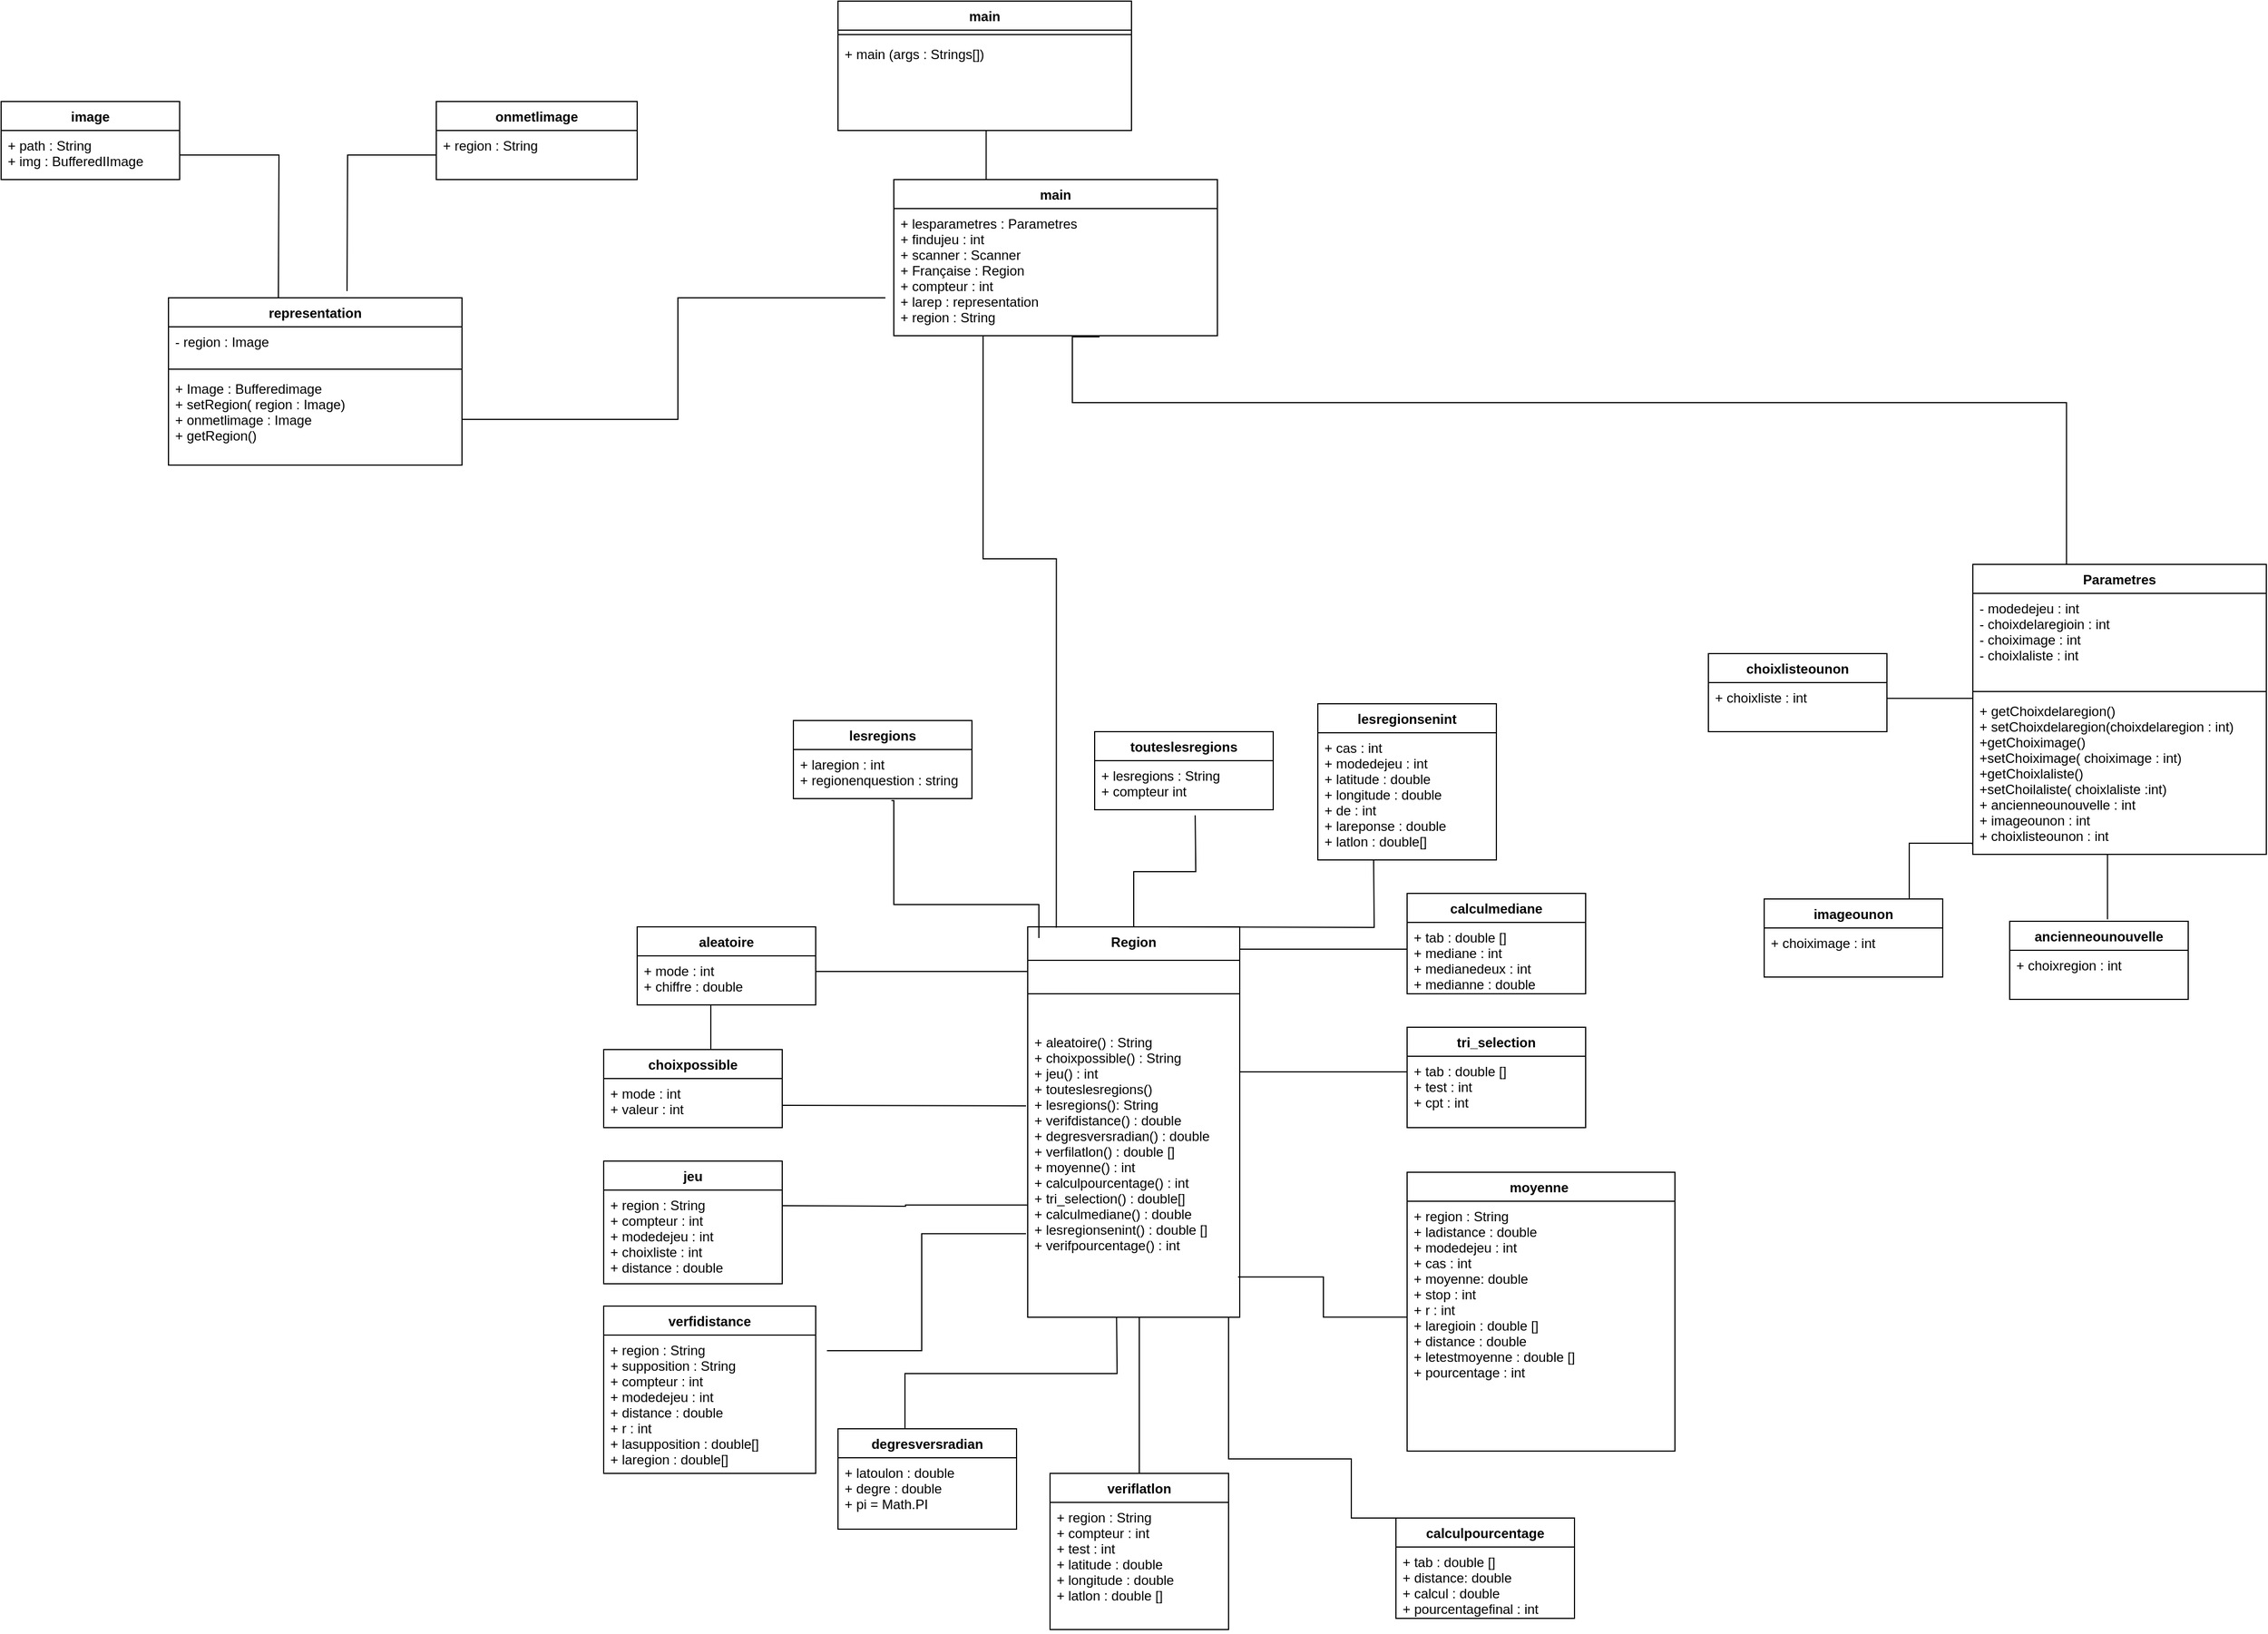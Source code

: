 <mxfile version="17.2.1" type="device"><diagram id="EODy-G1u0bHuAH88QIR3" name="Page-1"><mxGraphModel dx="3199" dy="2619" grid="1" gridSize="10" guides="1" tooltips="1" connect="1" arrows="1" fold="1" page="1" pageScale="1" pageWidth="827" pageHeight="1169" math="0" shadow="0"><root><mxCell id="0"/><mxCell id="1" parent="0"/><mxCell id="ho1G23NYBYycIT_ez6w3-9" value="Region" style="swimlane;fontStyle=1;align=center;verticalAlign=top;childLayout=stackLayout;horizontal=1;startSize=30;horizontalStack=0;resizeParent=1;resizeParentMax=0;resizeLast=0;collapsible=1;marginBottom=0;" parent="1" vertex="1"><mxGeometry x="140" y="20" width="190" height="350" as="geometry"/></mxCell><mxCell id="ho1G23NYBYycIT_ez6w3-11" value="" style="line;strokeWidth=1;fillColor=none;align=left;verticalAlign=middle;spacingTop=-1;spacingLeft=3;spacingRight=3;rotatable=0;labelPosition=right;points=[];portConstraint=eastwest;" parent="ho1G23NYBYycIT_ez6w3-9" vertex="1"><mxGeometry y="30" width="190" height="60" as="geometry"/></mxCell><mxCell id="ho1G23NYBYycIT_ez6w3-12" value="+ aleatoire() : String  &#10;+ choixpossible() : String &#10;+ jeu() : int&#10;+ touteslesregions()&#10;+ lesregions(): String &#10;+ verifdistance() : double&#10;+ degresversradian() : double&#10;+ verfilatlon() : double []&#10;+ moyenne() : int&#10;+ calculpourcentage() : int&#10;+ tri_selection() : double[]&#10;+ calculmediane() : double &#10;+ lesregionsenint() : double []&#10;+ verifpourcentage() : int&#10;&#10;&#10;&#10;" style="text;strokeColor=none;fillColor=none;align=left;verticalAlign=top;spacingLeft=4;spacingRight=4;overflow=hidden;rotatable=0;points=[[0,0.5],[1,0.5]];portConstraint=eastwest;" parent="ho1G23NYBYycIT_ez6w3-9" vertex="1"><mxGeometry y="90" width="190" height="260" as="geometry"/></mxCell><mxCell id="ho1G23NYBYycIT_ez6w3-13" value="aleatoire" style="swimlane;fontStyle=1;align=center;verticalAlign=top;childLayout=stackLayout;horizontal=1;startSize=26;horizontalStack=0;resizeParent=1;resizeParentMax=0;resizeLast=0;collapsible=1;marginBottom=0;" parent="1" vertex="1"><mxGeometry x="-210" y="20" width="160" height="70" as="geometry"/></mxCell><mxCell id="ho1G23NYBYycIT_ez6w3-14" value="+ mode : int&#10;+ chiffre : double&#10;&#10;" style="text;strokeColor=none;fillColor=none;align=left;verticalAlign=top;spacingLeft=4;spacingRight=4;overflow=hidden;rotatable=0;points=[[0,0.5],[1,0.5]];portConstraint=eastwest;" parent="ho1G23NYBYycIT_ez6w3-13" vertex="1"><mxGeometry y="26" width="160" height="44" as="geometry"/></mxCell><mxCell id="ho1G23NYBYycIT_ez6w3-25" value="choixpossible" style="swimlane;fontStyle=1;align=center;verticalAlign=top;childLayout=stackLayout;horizontal=1;startSize=26;horizontalStack=0;resizeParent=1;resizeParentMax=0;resizeLast=0;collapsible=1;marginBottom=0;" parent="1" vertex="1"><mxGeometry x="-240" y="130" width="160" height="70" as="geometry"/></mxCell><mxCell id="ho1G23NYBYycIT_ez6w3-26" value="+ mode : int&#10;+ valeur : int&#10;&#10;" style="text;strokeColor=none;fillColor=none;align=left;verticalAlign=top;spacingLeft=4;spacingRight=4;overflow=hidden;rotatable=0;points=[[0,0.5],[1,0.5]];portConstraint=eastwest;" parent="ho1G23NYBYycIT_ez6w3-25" vertex="1"><mxGeometry y="26" width="160" height="44" as="geometry"/></mxCell><mxCell id="ho1G23NYBYycIT_ez6w3-31" value="jeu" style="swimlane;fontStyle=1;align=center;verticalAlign=top;childLayout=stackLayout;horizontal=1;startSize=26;horizontalStack=0;resizeParent=1;resizeParentMax=0;resizeLast=0;collapsible=1;marginBottom=0;" parent="1" vertex="1"><mxGeometry x="-240" y="230" width="160" height="110" as="geometry"/></mxCell><mxCell id="ho1G23NYBYycIT_ez6w3-32" value="+ region : String &#10;+ compteur : int &#10;+ modedejeu : int &#10;+ choixliste : int&#10;+ distance : double&#10;" style="text;strokeColor=none;fillColor=none;align=left;verticalAlign=top;spacingLeft=4;spacingRight=4;overflow=hidden;rotatable=0;points=[[0,0.5],[1,0.5]];portConstraint=eastwest;" parent="ho1G23NYBYycIT_ez6w3-31" vertex="1"><mxGeometry y="26" width="160" height="84" as="geometry"/></mxCell><mxCell id="ho1G23NYBYycIT_ez6w3-35" value="verfidistance" style="swimlane;fontStyle=1;align=center;verticalAlign=top;childLayout=stackLayout;horizontal=1;startSize=26;horizontalStack=0;resizeParent=1;resizeParentMax=0;resizeLast=0;collapsible=1;marginBottom=0;" parent="1" vertex="1"><mxGeometry x="-240" y="360" width="190" height="150" as="geometry"/></mxCell><mxCell id="ho1G23NYBYycIT_ez6w3-36" value="+ region : String &#10;+ supposition : String &#10;+ compteur : int&#10;+ modedejeu : int&#10;+ distance : double &#10;+ r : int&#10;+ lasupposition : double[]&#10;+ laregion : double[] &#10;" style="text;strokeColor=none;fillColor=none;align=left;verticalAlign=top;spacingLeft=4;spacingRight=4;overflow=hidden;rotatable=0;points=[[0,0.5],[1,0.5]];portConstraint=eastwest;" parent="ho1G23NYBYycIT_ez6w3-35" vertex="1"><mxGeometry y="26" width="190" height="124" as="geometry"/></mxCell><mxCell id="ho1G23NYBYycIT_ez6w3-37" value="degresversradian" style="swimlane;fontStyle=1;align=center;verticalAlign=top;childLayout=stackLayout;horizontal=1;startSize=26;horizontalStack=0;resizeParent=1;resizeParentMax=0;resizeLast=0;collapsible=1;marginBottom=0;" parent="1" vertex="1"><mxGeometry x="-30" y="470" width="160" height="90" as="geometry"/></mxCell><mxCell id="ho1G23NYBYycIT_ez6w3-38" value="+ latoulon : double&#10;+ degre : double&#10;+ pi = Math.PI&#10;&#10;" style="text;strokeColor=none;fillColor=none;align=left;verticalAlign=top;spacingLeft=4;spacingRight=4;overflow=hidden;rotatable=0;points=[[0,0.5],[1,0.5]];portConstraint=eastwest;" parent="ho1G23NYBYycIT_ez6w3-37" vertex="1"><mxGeometry y="26" width="160" height="64" as="geometry"/></mxCell><mxCell id="ho1G23NYBYycIT_ez6w3-39" value="veriflatlon" style="swimlane;fontStyle=1;align=center;verticalAlign=top;childLayout=stackLayout;horizontal=1;startSize=26;horizontalStack=0;resizeParent=1;resizeParentMax=0;resizeLast=0;collapsible=1;marginBottom=0;" parent="1" vertex="1"><mxGeometry x="160" y="510" width="160" height="140" as="geometry"/></mxCell><mxCell id="ho1G23NYBYycIT_ez6w3-40" value="+ region : String &#10;+ compteur : int &#10;+ test : int&#10;+ latitude : double&#10;+ longitude : double&#10;+ latlon : double []&#10;&#10;" style="text;strokeColor=none;fillColor=none;align=left;verticalAlign=top;spacingLeft=4;spacingRight=4;overflow=hidden;rotatable=0;points=[[0,0.5],[1,0.5]];portConstraint=eastwest;" parent="ho1G23NYBYycIT_ez6w3-39" vertex="1"><mxGeometry y="26" width="160" height="114" as="geometry"/></mxCell><mxCell id="ho1G23NYBYycIT_ez6w3-41" value="moyenne " style="swimlane;fontStyle=1;align=center;verticalAlign=top;childLayout=stackLayout;horizontal=1;startSize=26;horizontalStack=0;resizeParent=1;resizeParentMax=0;resizeLast=0;collapsible=1;marginBottom=0;" parent="1" vertex="1"><mxGeometry x="480" y="240" width="240" height="250" as="geometry"/></mxCell><mxCell id="ho1G23NYBYycIT_ez6w3-42" value="+ region : String &#10;+ ladistance : double &#10;+ modedejeu : int&#10;+ cas : int&#10;+ moyenne: double&#10;+ stop : int &#10;+ r : int &#10;+ laregioin : double []&#10;+ distance : double &#10;+ letestmoyenne : double []&#10;+ pourcentage : int &#10; &#10;" style="text;strokeColor=none;fillColor=none;align=left;verticalAlign=top;spacingLeft=4;spacingRight=4;overflow=hidden;rotatable=0;points=[[0,0.5],[1,0.5]];portConstraint=eastwest;" parent="ho1G23NYBYycIT_ez6w3-41" vertex="1"><mxGeometry y="26" width="240" height="224" as="geometry"/></mxCell><mxCell id="ho1G23NYBYycIT_ez6w3-45" value="tri_selection" style="swimlane;fontStyle=1;align=center;verticalAlign=top;childLayout=stackLayout;horizontal=1;startSize=26;horizontalStack=0;resizeParent=1;resizeParentMax=0;resizeLast=0;collapsible=1;marginBottom=0;" parent="1" vertex="1"><mxGeometry x="480" y="110" width="160" height="90" as="geometry"/></mxCell><mxCell id="ho1G23NYBYycIT_ez6w3-46" value="+ tab : double [] &#10;+ test : int&#10;+ cpt : int&#10;&#10;" style="text;strokeColor=none;fillColor=none;align=left;verticalAlign=top;spacingLeft=4;spacingRight=4;overflow=hidden;rotatable=0;points=[[0,0.5],[1,0.5]];portConstraint=eastwest;" parent="ho1G23NYBYycIT_ez6w3-45" vertex="1"><mxGeometry y="26" width="160" height="64" as="geometry"/></mxCell><mxCell id="ho1G23NYBYycIT_ez6w3-47" value="calculmediane" style="swimlane;fontStyle=1;align=center;verticalAlign=top;childLayout=stackLayout;horizontal=1;startSize=26;horizontalStack=0;resizeParent=1;resizeParentMax=0;resizeLast=0;collapsible=1;marginBottom=0;" parent="1" vertex="1"><mxGeometry x="480" y="-10" width="160" height="90" as="geometry"/></mxCell><mxCell id="ho1G23NYBYycIT_ez6w3-48" value="+ tab : double [] &#10;+ mediane : int&#10;+ medianedeux : int&#10;+ medianne : double&#10;&#10;" style="text;strokeColor=none;fillColor=none;align=left;verticalAlign=top;spacingLeft=4;spacingRight=4;overflow=hidden;rotatable=0;points=[[0,0.5],[1,0.5]];portConstraint=eastwest;" parent="ho1G23NYBYycIT_ez6w3-47" vertex="1"><mxGeometry y="26" width="160" height="64" as="geometry"/></mxCell><mxCell id="ho1G23NYBYycIT_ez6w3-49" value="lesregionsenint" style="swimlane;fontStyle=1;align=center;verticalAlign=top;childLayout=stackLayout;horizontal=1;startSize=26;horizontalStack=0;resizeParent=1;resizeParentMax=0;resizeLast=0;collapsible=1;marginBottom=0;" parent="1" vertex="1"><mxGeometry x="400" y="-180" width="160" height="140" as="geometry"/></mxCell><mxCell id="ho1G23NYBYycIT_ez6w3-50" value="+ cas : int&#10;+ modedejeu : int &#10;+ latitude : double&#10;+ longitude : double&#10;+ de : int &#10;+ lareponse : double&#10;+ latlon : double[]&#10;&#10;" style="text;strokeColor=none;fillColor=none;align=left;verticalAlign=top;spacingLeft=4;spacingRight=4;overflow=hidden;rotatable=0;points=[[0,0.5],[1,0.5]];portConstraint=eastwest;" parent="ho1G23NYBYycIT_ez6w3-49" vertex="1"><mxGeometry y="26" width="160" height="114" as="geometry"/></mxCell><mxCell id="ho1G23NYBYycIT_ez6w3-57" value="" style="endArrow=none;html=1;edgeStyle=orthogonalEdgeStyle;rounded=0;" parent="1" edge="1"><mxGeometry relative="1" as="geometry"><mxPoint x="-50" y="60" as="sourcePoint"/><mxPoint x="140" y="60" as="targetPoint"/></mxGeometry></mxCell><mxCell id="ho1G23NYBYycIT_ez6w3-60" value="" style="endArrow=none;html=1;edgeStyle=orthogonalEdgeStyle;rounded=0;entryX=-0.008;entryY=0.271;entryDx=0;entryDy=0;entryPerimeter=0;" parent="1" target="ho1G23NYBYycIT_ez6w3-12" edge="1"><mxGeometry relative="1" as="geometry"><mxPoint x="-80" y="180" as="sourcePoint"/><mxPoint x="110" y="180" as="targetPoint"/></mxGeometry></mxCell><mxCell id="ho1G23NYBYycIT_ez6w3-63" value="" style="endArrow=none;html=1;edgeStyle=orthogonalEdgeStyle;rounded=0;entryX=-0.002;entryY=0.613;entryDx=0;entryDy=0;entryPerimeter=0;" parent="1" target="ho1G23NYBYycIT_ez6w3-12" edge="1"><mxGeometry relative="1" as="geometry"><mxPoint x="-80" y="270" as="sourcePoint"/><mxPoint x="110" y="270" as="targetPoint"/></mxGeometry></mxCell><mxCell id="ho1G23NYBYycIT_ez6w3-66" value="" style="endArrow=none;html=1;edgeStyle=orthogonalEdgeStyle;rounded=0;entryX=-0.008;entryY=0.712;entryDx=0;entryDy=0;entryPerimeter=0;exitX=1.053;exitY=0.113;exitDx=0;exitDy=0;exitPerimeter=0;" parent="1" source="ho1G23NYBYycIT_ez6w3-36" target="ho1G23NYBYycIT_ez6w3-12" edge="1"><mxGeometry relative="1" as="geometry"><mxPoint x="-70" y="280" as="sourcePoint"/><mxPoint x="149.62" y="279.38" as="targetPoint"/></mxGeometry></mxCell><mxCell id="ho1G23NYBYycIT_ez6w3-69" value="" style="endArrow=none;html=1;edgeStyle=orthogonalEdgeStyle;rounded=0;entryX=-0.002;entryY=0.613;entryDx=0;entryDy=0;entryPerimeter=0;exitX=0.375;exitY=0;exitDx=0;exitDy=0;exitPerimeter=0;" parent="1" source="ho1G23NYBYycIT_ez6w3-37" edge="1"><mxGeometry relative="1" as="geometry"><mxPoint x="30" y="450" as="sourcePoint"/><mxPoint x="219.62" y="370.0" as="targetPoint"/></mxGeometry></mxCell><mxCell id="ho1G23NYBYycIT_ez6w3-72" value="" style="endArrow=none;html=1;edgeStyle=orthogonalEdgeStyle;rounded=0;entryX=0.775;entryY=1.011;entryDx=0;entryDy=0;entryPerimeter=0;exitX=0.5;exitY=0;exitDx=0;exitDy=0;" parent="1" source="ho1G23NYBYycIT_ez6w3-39" edge="1"><mxGeometry relative="1" as="geometry"><mxPoint x="110" y="467.14" as="sourcePoint"/><mxPoint x="267.25" y="370.0" as="targetPoint"/><Array as="points"><mxPoint x="240" y="497.14"/><mxPoint x="240" y="370.14"/></Array></mxGeometry></mxCell><mxCell id="ho1G23NYBYycIT_ez6w3-73" value="" style="endArrow=none;html=1;edgeStyle=orthogonalEdgeStyle;rounded=0;entryX=0;entryY=0.464;entryDx=0;entryDy=0;entryPerimeter=0;exitX=0.992;exitY=0.861;exitDx=0;exitDy=0;exitPerimeter=0;" parent="1" source="ho1G23NYBYycIT_ez6w3-12" target="ho1G23NYBYycIT_ez6w3-42" edge="1"><mxGeometry relative="1" as="geometry"><mxPoint x="260" y="480" as="sourcePoint"/><mxPoint x="449.62" y="380" as="targetPoint"/></mxGeometry></mxCell><mxCell id="ho1G23NYBYycIT_ez6w3-78" value="" style="endArrow=none;html=1;edgeStyle=orthogonalEdgeStyle;rounded=0;" parent="1" edge="1"><mxGeometry relative="1" as="geometry"><mxPoint x="330" y="150" as="sourcePoint"/><mxPoint x="480" y="150" as="targetPoint"/></mxGeometry></mxCell><mxCell id="ho1G23NYBYycIT_ez6w3-80" value="" style="endArrow=none;html=1;edgeStyle=orthogonalEdgeStyle;rounded=0;" parent="1" edge="1"><mxGeometry relative="1" as="geometry"><mxPoint x="330" y="40" as="sourcePoint"/><mxPoint x="480" y="40" as="targetPoint"/><Array as="points"><mxPoint x="370" y="40"/><mxPoint x="370" y="40"/></Array></mxGeometry></mxCell><mxCell id="ho1G23NYBYycIT_ez6w3-82" value="" style="endArrow=none;html=1;edgeStyle=orthogonalEdgeStyle;rounded=0;exitX=0.375;exitY=0;exitDx=0;exitDy=0;exitPerimeter=0;" parent="1" edge="1"><mxGeometry relative="1" as="geometry"><mxPoint x="260" y="20" as="sourcePoint"/><mxPoint x="450" y="-40" as="targetPoint"/></mxGeometry></mxCell><mxCell id="ho1G23NYBYycIT_ez6w3-84" value="" style="endArrow=none;html=1;edgeStyle=orthogonalEdgeStyle;rounded=0;entryX=0.563;entryY=1;entryDx=0;entryDy=0;entryPerimeter=0;exitX=0.5;exitY=0;exitDx=0;exitDy=0;" parent="1" source="ho1G23NYBYycIT_ez6w3-9" edge="1"><mxGeometry relative="1" as="geometry"><mxPoint x="235.19" y="-10" as="sourcePoint"/><mxPoint x="290.08" y="-80" as="targetPoint"/></mxGeometry></mxCell><mxCell id="ho1G23NYBYycIT_ez6w3-86" value="" style="endArrow=none;html=1;edgeStyle=orthogonalEdgeStyle;rounded=0;" parent="1" edge="1"><mxGeometry relative="1" as="geometry"><mxPoint x="-144" y="130" as="sourcePoint"/><mxPoint x="-144" y="90" as="targetPoint"/><Array as="points"><mxPoint x="-144" y="90"/></Array></mxGeometry></mxCell><mxCell id="ho1G23NYBYycIT_ez6w3-91" value="Parametres" style="swimlane;fontStyle=1;align=center;verticalAlign=top;childLayout=stackLayout;horizontal=1;startSize=26;horizontalStack=0;resizeParent=1;resizeParentMax=0;resizeLast=0;collapsible=1;marginBottom=0;" parent="1" vertex="1"><mxGeometry x="987" y="-305" width="263" height="260" as="geometry"/></mxCell><mxCell id="ho1G23NYBYycIT_ez6w3-92" value="- modedejeu : int&#10;- choixdelaregioin : int &#10;- choiximage : int &#10;- choixlaliste : int&#10;" style="text;strokeColor=none;fillColor=none;align=left;verticalAlign=top;spacingLeft=4;spacingRight=4;overflow=hidden;rotatable=0;points=[[0,0.5],[1,0.5]];portConstraint=eastwest;" parent="ho1G23NYBYycIT_ez6w3-91" vertex="1"><mxGeometry y="26" width="263" height="84" as="geometry"/></mxCell><mxCell id="ho1G23NYBYycIT_ez6w3-93" value="" style="line;strokeWidth=1;fillColor=none;align=left;verticalAlign=middle;spacingTop=-1;spacingLeft=3;spacingRight=3;rotatable=0;labelPosition=right;points=[];portConstraint=eastwest;" parent="ho1G23NYBYycIT_ez6w3-91" vertex="1"><mxGeometry y="110" width="263" height="8" as="geometry"/></mxCell><mxCell id="ho1G23NYBYycIT_ez6w3-94" value="+ getChoixdelaregion()&#10;+ setChoixdelaregion(choixdelaregion : int)&#10;+getChoiximage() &#10;+setChoiximage( choiximage : int)&#10;+getChoixlaliste()&#10;+setChoilaliste( choixlaliste :int)&#10;+ ancienneounouvelle : int &#10;+ imageounon : int &#10;+ choixlisteounon : int&#10;&#10;" style="text;strokeColor=none;fillColor=none;align=left;verticalAlign=top;spacingLeft=4;spacingRight=4;overflow=hidden;rotatable=0;points=[[0,0.5],[1,0.5]];portConstraint=eastwest;" parent="ho1G23NYBYycIT_ez6w3-91" vertex="1"><mxGeometry y="118" width="263" height="142" as="geometry"/></mxCell><mxCell id="ho1G23NYBYycIT_ez6w3-95" value="ancienneounouvelle" style="swimlane;fontStyle=1;align=center;verticalAlign=top;childLayout=stackLayout;horizontal=1;startSize=26;horizontalStack=0;resizeParent=1;resizeParentMax=0;resizeLast=0;collapsible=1;marginBottom=0;" parent="1" vertex="1"><mxGeometry x="1020" y="15" width="160" height="70" as="geometry"/></mxCell><mxCell id="ho1G23NYBYycIT_ez6w3-96" value="+ choixregion : int&#10;" style="text;strokeColor=none;fillColor=none;align=left;verticalAlign=top;spacingLeft=4;spacingRight=4;overflow=hidden;rotatable=0;points=[[0,0.5],[1,0.5]];portConstraint=eastwest;" parent="ho1G23NYBYycIT_ez6w3-95" vertex="1"><mxGeometry y="26" width="160" height="44" as="geometry"/></mxCell><mxCell id="ho1G23NYBYycIT_ez6w3-100" value="imageounon" style="swimlane;fontStyle=1;align=center;verticalAlign=top;childLayout=stackLayout;horizontal=1;startSize=26;horizontalStack=0;resizeParent=1;resizeParentMax=0;resizeLast=0;collapsible=1;marginBottom=0;" parent="1" vertex="1"><mxGeometry x="800" y="-5" width="160" height="70" as="geometry"/></mxCell><mxCell id="ho1G23NYBYycIT_ez6w3-101" value="+ choiximage : int&#10;" style="text;strokeColor=none;fillColor=none;align=left;verticalAlign=top;spacingLeft=4;spacingRight=4;overflow=hidden;rotatable=0;points=[[0,0.5],[1,0.5]];portConstraint=eastwest;" parent="ho1G23NYBYycIT_ez6w3-100" vertex="1"><mxGeometry y="26" width="160" height="44" as="geometry"/></mxCell><mxCell id="ho1G23NYBYycIT_ez6w3-102" value="" style="endArrow=none;html=1;edgeStyle=orthogonalEdgeStyle;rounded=0;exitX=0.548;exitY=-0.025;exitDx=0;exitDy=0;exitPerimeter=0;" parent="1" source="ho1G23NYBYycIT_ez6w3-95" edge="1"><mxGeometry relative="1" as="geometry"><mxPoint x="1108" y="5" as="sourcePoint"/><mxPoint x="1108" y="-45" as="targetPoint"/><Array as="points"><mxPoint x="1108" y="-45"/></Array></mxGeometry></mxCell><mxCell id="ho1G23NYBYycIT_ez6w3-103" value="choixlisteounon" style="swimlane;fontStyle=1;align=center;verticalAlign=top;childLayout=stackLayout;horizontal=1;startSize=26;horizontalStack=0;resizeParent=1;resizeParentMax=0;resizeLast=0;collapsible=1;marginBottom=0;" parent="1" vertex="1"><mxGeometry x="750" y="-225" width="160" height="70" as="geometry"/></mxCell><mxCell id="ho1G23NYBYycIT_ez6w3-104" value="+ choixliste : int&#10;" style="text;strokeColor=none;fillColor=none;align=left;verticalAlign=top;spacingLeft=4;spacingRight=4;overflow=hidden;rotatable=0;points=[[0,0.5],[1,0.5]];portConstraint=eastwest;" parent="ho1G23NYBYycIT_ez6w3-103" vertex="1"><mxGeometry y="26" width="160" height="44" as="geometry"/></mxCell><mxCell id="ho1G23NYBYycIT_ez6w3-107" value="" style="endArrow=none;html=1;edgeStyle=orthogonalEdgeStyle;rounded=0;entryX=-0.001;entryY=0.943;entryDx=0;entryDy=0;entryPerimeter=0;" parent="1" target="ho1G23NYBYycIT_ez6w3-94" edge="1"><mxGeometry relative="1" as="geometry"><mxPoint x="930" y="-5" as="sourcePoint"/><mxPoint x="930" y="-55" as="targetPoint"/><Array as="points"><mxPoint x="930" y="-55"/><mxPoint x="987" y="-55"/></Array></mxGeometry></mxCell><mxCell id="ho1G23NYBYycIT_ez6w3-108" value="" style="endArrow=none;html=1;edgeStyle=orthogonalEdgeStyle;rounded=0;entryX=-0.001;entryY=0.943;entryDx=0;entryDy=0;entryPerimeter=0;exitX=1.002;exitY=0.32;exitDx=0;exitDy=0;exitPerimeter=0;" parent="1" source="ho1G23NYBYycIT_ez6w3-104" edge="1"><mxGeometry relative="1" as="geometry"><mxPoint x="930.26" y="-135" as="sourcePoint"/><mxPoint x="986.997" y="-183.094" as="targetPoint"/><Array as="points"><mxPoint x="987" y="-185"/></Array></mxGeometry></mxCell><mxCell id="ho1G23NYBYycIT_ez6w3-111" value="lesregions" style="swimlane;fontStyle=1;align=center;verticalAlign=top;childLayout=stackLayout;horizontal=1;startSize=26;horizontalStack=0;resizeParent=1;resizeParentMax=0;resizeLast=0;collapsible=1;marginBottom=0;" parent="1" vertex="1"><mxGeometry x="-70" y="-165" width="160" height="70" as="geometry"/></mxCell><mxCell id="ho1G23NYBYycIT_ez6w3-112" value="+ laregion : int&#10;+ regionenquestion : string&#10;&#10;" style="text;strokeColor=none;fillColor=none;align=left;verticalAlign=top;spacingLeft=4;spacingRight=4;overflow=hidden;rotatable=0;points=[[0,0.5],[1,0.5]];portConstraint=eastwest;" parent="ho1G23NYBYycIT_ez6w3-111" vertex="1"><mxGeometry y="26" width="160" height="44" as="geometry"/></mxCell><mxCell id="ho1G23NYBYycIT_ez6w3-113" value="" style="endArrow=none;html=1;edgeStyle=orthogonalEdgeStyle;rounded=0;exitX=0.549;exitY=1.039;exitDx=0;exitDy=0;exitPerimeter=0;" parent="1" source="ho1G23NYBYycIT_ez6w3-112" edge="1"><mxGeometry relative="1" as="geometry"><mxPoint x="-40" y="30" as="sourcePoint"/><mxPoint x="150" y="30" as="targetPoint"/><Array as="points"><mxPoint x="20" y="-93"/><mxPoint x="20"/><mxPoint x="150"/></Array></mxGeometry></mxCell><mxCell id="ho1G23NYBYycIT_ez6w3-114" value="calculpourcentage" style="swimlane;fontStyle=1;align=center;verticalAlign=top;childLayout=stackLayout;horizontal=1;startSize=26;horizontalStack=0;resizeParent=1;resizeParentMax=0;resizeLast=0;collapsible=1;marginBottom=0;" parent="1" vertex="1"><mxGeometry x="470" y="550" width="160" height="90" as="geometry"/></mxCell><mxCell id="ho1G23NYBYycIT_ez6w3-115" value="+ tab : double []&#10;+ distance: double&#10;+ calcul : double&#10;+ pourcentagefinal : int&#10;&#10;" style="text;strokeColor=none;fillColor=none;align=left;verticalAlign=top;spacingLeft=4;spacingRight=4;overflow=hidden;rotatable=0;points=[[0,0.5],[1,0.5]];portConstraint=eastwest;" parent="ho1G23NYBYycIT_ez6w3-114" vertex="1"><mxGeometry y="26" width="160" height="64" as="geometry"/></mxCell><mxCell id="ho1G23NYBYycIT_ez6w3-116" value="" style="endArrow=none;html=1;edgeStyle=orthogonalEdgeStyle;rounded=0;exitX=0.25;exitY=0;exitDx=0;exitDy=0;" parent="1" source="ho1G23NYBYycIT_ez6w3-114" edge="1"><mxGeometry relative="1" as="geometry"><mxPoint x="440" y="610" as="sourcePoint"/><mxPoint x="320" y="370" as="targetPoint"/><Array as="points"><mxPoint x="430" y="497"/><mxPoint x="320" y="497"/></Array></mxGeometry></mxCell><mxCell id="ho1G23NYBYycIT_ez6w3-117" value="representation" style="swimlane;fontStyle=1;align=center;verticalAlign=top;childLayout=stackLayout;horizontal=1;startSize=26;horizontalStack=0;resizeParent=1;resizeParentMax=0;resizeLast=0;collapsible=1;marginBottom=0;" parent="1" vertex="1"><mxGeometry x="-630" y="-544" width="263" height="150" as="geometry"/></mxCell><mxCell id="ho1G23NYBYycIT_ez6w3-118" value="- region : Image" style="text;strokeColor=none;fillColor=none;align=left;verticalAlign=top;spacingLeft=4;spacingRight=4;overflow=hidden;rotatable=0;points=[[0,0.5],[1,0.5]];portConstraint=eastwest;" parent="ho1G23NYBYycIT_ez6w3-117" vertex="1"><mxGeometry y="26" width="263" height="34" as="geometry"/></mxCell><mxCell id="ho1G23NYBYycIT_ez6w3-119" value="" style="line;strokeWidth=1;fillColor=none;align=left;verticalAlign=middle;spacingTop=-1;spacingLeft=3;spacingRight=3;rotatable=0;labelPosition=right;points=[];portConstraint=eastwest;" parent="ho1G23NYBYycIT_ez6w3-117" vertex="1"><mxGeometry y="60" width="263" height="8" as="geometry"/></mxCell><mxCell id="ho1G23NYBYycIT_ez6w3-120" value="+ Image : Bufferedimage&#10;+ setRegion( region : Image)&#10;+ onmetlimage : Image &#10;+ getRegion()&#10;&#10;" style="text;strokeColor=none;fillColor=none;align=left;verticalAlign=top;spacingLeft=4;spacingRight=4;overflow=hidden;rotatable=0;points=[[0,0.5],[1,0.5]];portConstraint=eastwest;" parent="ho1G23NYBYycIT_ez6w3-117" vertex="1"><mxGeometry y="68" width="263" height="82" as="geometry"/></mxCell><mxCell id="ho1G23NYBYycIT_ez6w3-121" value="image" style="swimlane;fontStyle=1;align=center;verticalAlign=top;childLayout=stackLayout;horizontal=1;startSize=26;horizontalStack=0;resizeParent=1;resizeParentMax=0;resizeLast=0;collapsible=1;marginBottom=0;" parent="1" vertex="1"><mxGeometry x="-780" y="-720" width="160" height="70" as="geometry"/></mxCell><mxCell id="ho1G23NYBYycIT_ez6w3-122" value="+ path : String&#10;+ img : BufferedIImage&#10; &#10;" style="text;strokeColor=none;fillColor=none;align=left;verticalAlign=top;spacingLeft=4;spacingRight=4;overflow=hidden;rotatable=0;points=[[0,0.5],[1,0.5]];portConstraint=eastwest;" parent="ho1G23NYBYycIT_ez6w3-121" vertex="1"><mxGeometry y="26" width="160" height="44" as="geometry"/></mxCell><mxCell id="ho1G23NYBYycIT_ez6w3-123" value="onmetlimage" style="swimlane;fontStyle=1;align=center;verticalAlign=top;childLayout=stackLayout;horizontal=1;startSize=26;horizontalStack=0;resizeParent=1;resizeParentMax=0;resizeLast=0;collapsible=1;marginBottom=0;" parent="1" vertex="1"><mxGeometry x="-390" y="-720" width="180" height="70" as="geometry"/></mxCell><mxCell id="ho1G23NYBYycIT_ez6w3-124" value="+ region : String&#10;&#10; &#10;" style="text;strokeColor=none;fillColor=none;align=left;verticalAlign=top;spacingLeft=4;spacingRight=4;overflow=hidden;rotatable=0;points=[[0,0.5],[1,0.5]];portConstraint=eastwest;" parent="ho1G23NYBYycIT_ez6w3-123" vertex="1"><mxGeometry y="26" width="180" height="44" as="geometry"/></mxCell><mxCell id="ho1G23NYBYycIT_ez6w3-126" value="" style="endArrow=none;html=1;edgeStyle=orthogonalEdgeStyle;rounded=0;" parent="1" target="ho1G23NYBYycIT_ez6w3-124" edge="1"><mxGeometry relative="1" as="geometry"><mxPoint x="-470" y="-550" as="sourcePoint"/><mxPoint x="-251.52" y="-580.04" as="targetPoint"/></mxGeometry></mxCell><mxCell id="ho1G23NYBYycIT_ez6w3-127" value="" style="endArrow=none;html=1;edgeStyle=orthogonalEdgeStyle;rounded=0;entryX=-0.008;entryY=0.271;entryDx=0;entryDy=0;entryPerimeter=0;exitX=1;exitY=0.5;exitDx=0;exitDy=0;" parent="1" source="ho1G23NYBYycIT_ez6w3-122" edge="1"><mxGeometry relative="1" as="geometry"><mxPoint x="-750" y="-544.5" as="sourcePoint"/><mxPoint x="-531.52" y="-544.04" as="targetPoint"/></mxGeometry></mxCell><mxCell id="ho1G23NYBYycIT_ez6w3-128" value="main" style="swimlane;fontStyle=1;align=center;verticalAlign=top;childLayout=stackLayout;horizontal=1;startSize=26;horizontalStack=0;resizeParent=1;resizeParentMax=0;resizeLast=0;collapsible=1;marginBottom=0;" parent="1" vertex="1"><mxGeometry x="-30" y="-810" width="263" height="116" as="geometry"/></mxCell><mxCell id="ho1G23NYBYycIT_ez6w3-130" value="" style="line;strokeWidth=1;fillColor=none;align=left;verticalAlign=middle;spacingTop=-1;spacingLeft=3;spacingRight=3;rotatable=0;labelPosition=right;points=[];portConstraint=eastwest;" parent="ho1G23NYBYycIT_ez6w3-128" vertex="1"><mxGeometry y="26" width="263" height="8" as="geometry"/></mxCell><mxCell id="ho1G23NYBYycIT_ez6w3-131" value="+ main (args : Strings[]) " style="text;strokeColor=none;fillColor=none;align=left;verticalAlign=top;spacingLeft=4;spacingRight=4;overflow=hidden;rotatable=0;points=[[0,0.5],[1,0.5]];portConstraint=eastwest;" parent="ho1G23NYBYycIT_ez6w3-128" vertex="1"><mxGeometry y="34" width="263" height="82" as="geometry"/></mxCell><mxCell id="ho1G23NYBYycIT_ez6w3-135" value="" style="endArrow=none;html=1;edgeStyle=orthogonalEdgeStyle;rounded=0;entryX=0.775;entryY=1.011;entryDx=0;entryDy=0;entryPerimeter=0;" parent="1" edge="1"><mxGeometry relative="1" as="geometry"><mxPoint x="110" y="-630" as="sourcePoint"/><mxPoint x="130" y="-694" as="targetPoint"/><Array as="points"><mxPoint x="102.75" y="-694"/></Array></mxGeometry></mxCell><mxCell id="ho1G23NYBYycIT_ez6w3-136" value="" style="endArrow=none;html=1;edgeStyle=orthogonalEdgeStyle;rounded=0;exitX=0.636;exitY=1.009;exitDx=0;exitDy=0;entryX=0.319;entryY=0.002;entryDx=0;entryDy=0;entryPerimeter=0;exitPerimeter=0;" parent="1" source="_Okdf-Q8tA4kuxDjSDYx-4" target="ho1G23NYBYycIT_ez6w3-91" edge="1"><mxGeometry relative="1" as="geometry"><mxPoint x="200" y="-584.0" as="sourcePoint"/><mxPoint x="1070" y="-320" as="targetPoint"/><Array as="points"><mxPoint x="180" y="-509"/><mxPoint x="180" y="-450"/><mxPoint x="1071" y="-450"/></Array></mxGeometry></mxCell><mxCell id="ho1G23NYBYycIT_ez6w3-137" value="" style="endArrow=none;html=1;edgeStyle=orthogonalEdgeStyle;rounded=0;entryX=0.5;entryY=1;entryDx=0;entryDy=0;entryPerimeter=0;exitX=0.135;exitY=0.002;exitDx=0;exitDy=0;exitPerimeter=0;" parent="1" source="ho1G23NYBYycIT_ez6w3-9" edge="1" target="_Okdf-Q8tA4kuxDjSDYx-4"><mxGeometry relative="1" as="geometry"><mxPoint x="160" y="10" as="sourcePoint"/><mxPoint x="170.0" y="-560" as="targetPoint"/><Array as="points"><mxPoint x="166" y="-310"/><mxPoint x="100" y="-310"/><mxPoint x="100" y="-510"/></Array></mxGeometry></mxCell><mxCell id="_Okdf-Q8tA4kuxDjSDYx-3" value="main" style="swimlane;fontStyle=1;align=center;verticalAlign=top;childLayout=stackLayout;horizontal=1;startSize=26;horizontalStack=0;resizeParent=1;resizeParentMax=0;resizeLast=0;collapsible=1;marginBottom=0;" vertex="1" parent="1"><mxGeometry x="20" y="-650" width="290" height="140" as="geometry"/></mxCell><mxCell id="_Okdf-Q8tA4kuxDjSDYx-4" value="+ lesparametres : Parametres&#10;+ findujeu : int &#10;+ scanner : Scanner &#10;+ Française : Region&#10;+ compteur : int&#10;+ larep : representation &#10;+ region : String &#10;&#10;&#10;&#10; &#10;" style="text;strokeColor=none;fillColor=none;align=left;verticalAlign=top;spacingLeft=4;spacingRight=4;overflow=hidden;rotatable=0;points=[[0,0.5],[1,0.5]];portConstraint=eastwest;" vertex="1" parent="_Okdf-Q8tA4kuxDjSDYx-3"><mxGeometry y="26" width="290" height="114" as="geometry"/></mxCell><mxCell id="_Okdf-Q8tA4kuxDjSDYx-6" value="" style="endArrow=none;html=1;edgeStyle=orthogonalEdgeStyle;rounded=0;exitX=1;exitY=0.5;exitDx=0;exitDy=0;entryX=-0.026;entryY=0.702;entryDx=0;entryDy=0;entryPerimeter=0;" edge="1" parent="1" source="ho1G23NYBYycIT_ez6w3-120" target="_Okdf-Q8tA4kuxDjSDYx-4"><mxGeometry relative="1" as="geometry"><mxPoint x="-80" y="-572" as="sourcePoint"/><mxPoint y="-694.0" as="targetPoint"/></mxGeometry></mxCell><mxCell id="_Okdf-Q8tA4kuxDjSDYx-7" value="touteslesregions" style="swimlane;fontStyle=1;align=center;verticalAlign=top;childLayout=stackLayout;horizontal=1;startSize=26;horizontalStack=0;resizeParent=1;resizeParentMax=0;resizeLast=0;collapsible=1;marginBottom=0;" vertex="1" parent="1"><mxGeometry x="200" y="-155" width="160" height="70" as="geometry"/></mxCell><mxCell id="_Okdf-Q8tA4kuxDjSDYx-8" value="+ lesregions : String&#10;+ compteur int&#10;&#10;" style="text;strokeColor=none;fillColor=none;align=left;verticalAlign=top;spacingLeft=4;spacingRight=4;overflow=hidden;rotatable=0;points=[[0,0.5],[1,0.5]];portConstraint=eastwest;" vertex="1" parent="_Okdf-Q8tA4kuxDjSDYx-7"><mxGeometry y="26" width="160" height="44" as="geometry"/></mxCell></root></mxGraphModel></diagram></mxfile>
